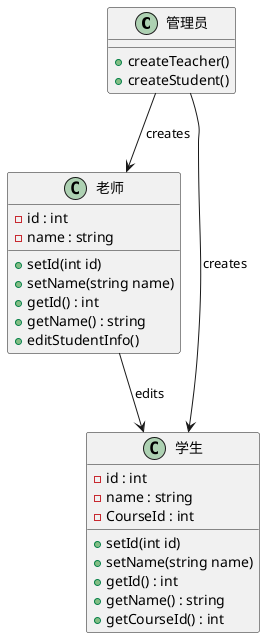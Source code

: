 @startuml
class 管理员 {
    + createTeacher()
    + createStudent()
}

class 老师 {
    - id : int
    - name : string
    + setId(int id)
    + setName(string name)
    + getId() : int
    + getName() : string
    + editStudentInfo()
}

class 学生 {
    - id : int
    - name : string
    - CourseId : int
    + setId(int id)
    + setName(string name)
    + getId() : int
    + getName() : string
    + getCourseId() : int
}

管理员 --> 老师 : creates
管理员 --> 学生 : creates
老师 --> 学生 : edits


@enduml

